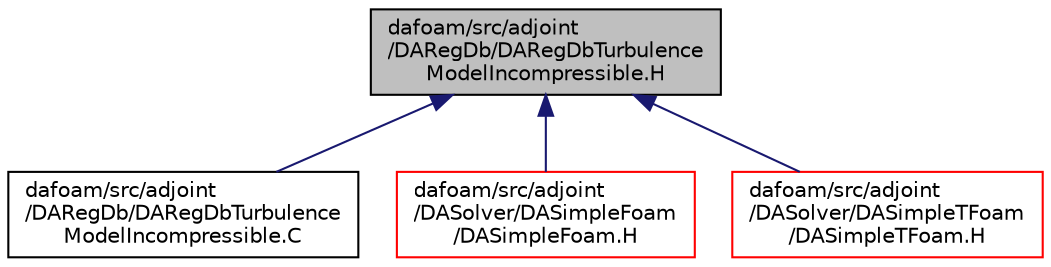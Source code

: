 digraph "dafoam/src/adjoint/DARegDb/DARegDbTurbulenceModelIncompressible.H"
{
  bgcolor="transparent";
  edge [fontname="Helvetica",fontsize="10",labelfontname="Helvetica",labelfontsize="10"];
  node [fontname="Helvetica",fontsize="10",shape=record];
  Node4 [label="dafoam/src/adjoint\l/DARegDb/DARegDbTurbulence\lModelIncompressible.H",height=0.2,width=0.4,color="black", fillcolor="grey75", style="filled", fontcolor="black"];
  Node4 -> Node5 [dir="back",color="midnightblue",fontsize="10",style="solid",fontname="Helvetica"];
  Node5 [label="dafoam/src/adjoint\l/DARegDb/DARegDbTurbulence\lModelIncompressible.C",height=0.2,width=0.4,color="black",URL="$DARegDbTurbulenceModelIncompressible_8C.html"];
  Node4 -> Node6 [dir="back",color="midnightblue",fontsize="10",style="solid",fontname="Helvetica"];
  Node6 [label="dafoam/src/adjoint\l/DASolver/DASimpleFoam\l/DASimpleFoam.H",height=0.2,width=0.4,color="red",URL="$DASimpleFoam_8H.html"];
  Node4 -> Node8 [dir="back",color="midnightblue",fontsize="10",style="solid",fontname="Helvetica"];
  Node8 [label="dafoam/src/adjoint\l/DASolver/DASimpleTFoam\l/DASimpleTFoam.H",height=0.2,width=0.4,color="red",URL="$DASimpleTFoam_8H.html"];
}
